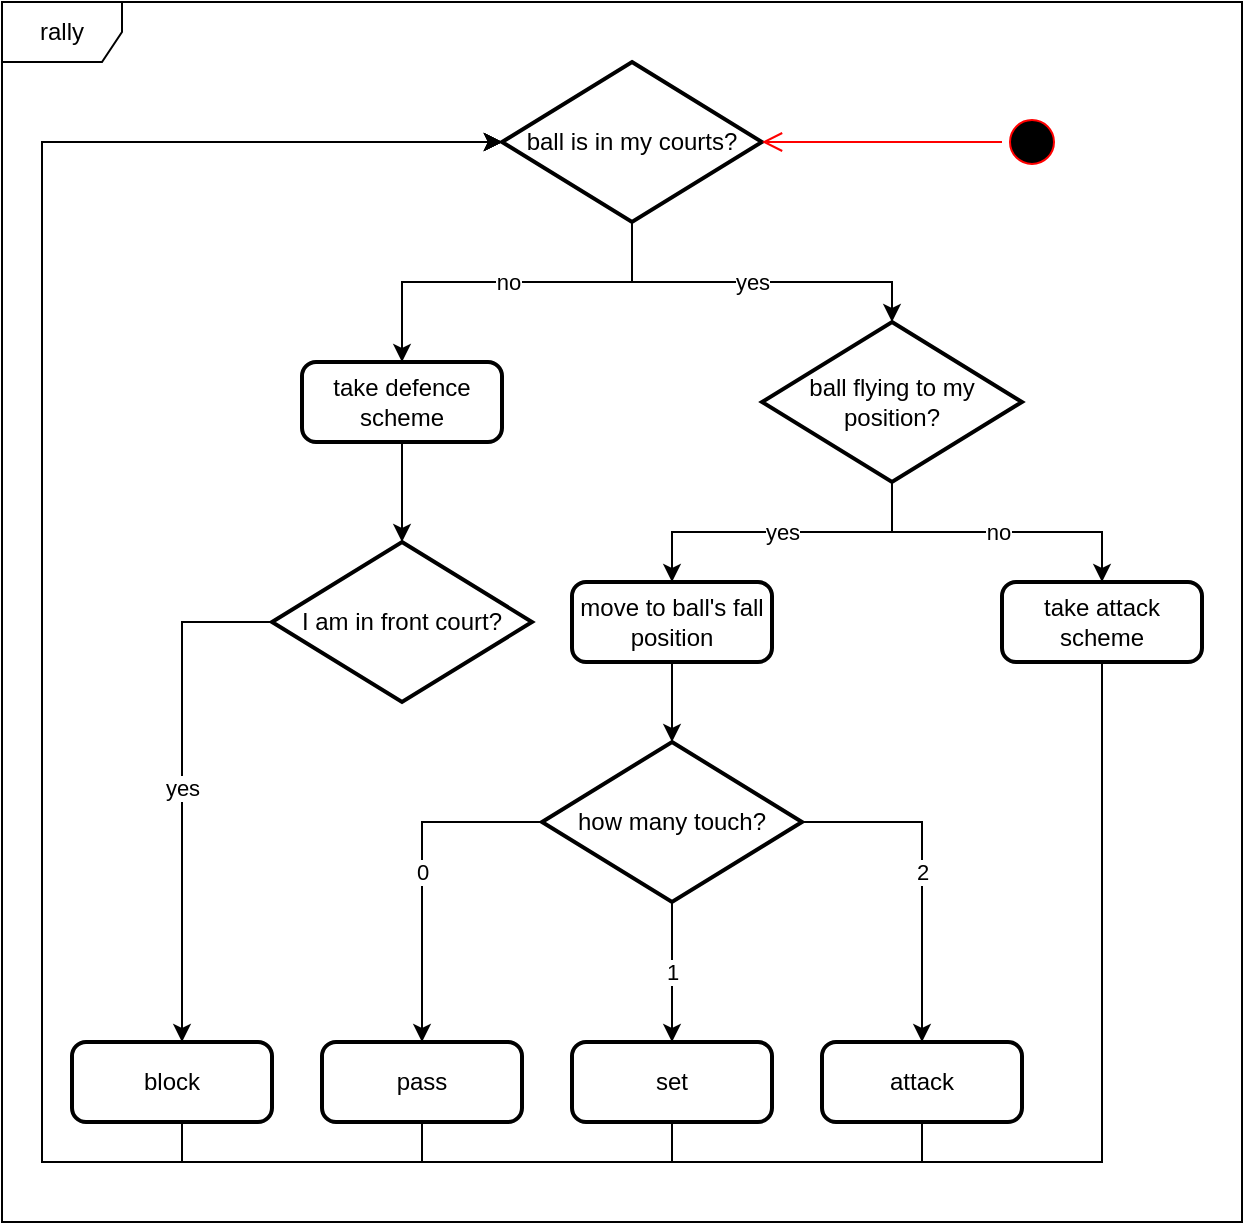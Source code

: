 <mxfile pages="1" version="11.2.5" type="device"><diagram id="eKWF7RJXT1cke-6vsnJ0" name="Page-1"><mxGraphModel dx="1502" dy="644" grid="1" gridSize="10" guides="1" tooltips="1" connect="1" arrows="1" fold="1" page="0" pageScale="1" pageWidth="827" pageHeight="1169" math="0" shadow="0"><root><mxCell id="0"/><mxCell id="1" parent="0"/><mxCell id="Ck7tO_PgvUv4vr6AzTIq-21" value="rally" style="shape=umlFrame;whiteSpace=wrap;html=1;" parent="1" vertex="1"><mxGeometry x="-260" width="620" height="610" as="geometry"/></mxCell><mxCell id="iUjWre-iTWh2z_IjAO6Z-2" value="ball flying to my position?" style="strokeWidth=2;html=1;shape=mxgraph.flowchart.decision;whiteSpace=wrap;" parent="1" vertex="1"><mxGeometry x="120" y="160" width="130" height="80" as="geometry"/></mxCell><mxCell id="iUjWre-iTWh2z_IjAO6Z-3" value="take defence scheme" style="rounded=1;whiteSpace=wrap;html=1;absoluteArcSize=1;arcSize=14;strokeWidth=2;" parent="1" vertex="1"><mxGeometry x="-110" y="180" width="100" height="40" as="geometry"/></mxCell><mxCell id="iUjWre-iTWh2z_IjAO6Z-4" value="move to ball's fall position" style="rounded=1;whiteSpace=wrap;html=1;absoluteArcSize=1;arcSize=14;strokeWidth=2;" parent="1" vertex="1"><mxGeometry x="25" y="290" width="100" height="40" as="geometry"/></mxCell><mxCell id="iUjWre-iTWh2z_IjAO6Z-6" value="how many touch?" style="strokeWidth=2;html=1;shape=mxgraph.flowchart.decision;whiteSpace=wrap;" parent="1" vertex="1"><mxGeometry x="10" y="370" width="130" height="80" as="geometry"/></mxCell><mxCell id="iUjWre-iTWh2z_IjAO6Z-7" value="pass" style="rounded=1;whiteSpace=wrap;html=1;absoluteArcSize=1;arcSize=14;strokeWidth=2;" parent="1" vertex="1"><mxGeometry x="-100" y="520" width="100" height="40" as="geometry"/></mxCell><mxCell id="iUjWre-iTWh2z_IjAO6Z-8" value="set" style="rounded=1;whiteSpace=wrap;html=1;absoluteArcSize=1;arcSize=14;strokeWidth=2;" parent="1" vertex="1"><mxGeometry x="25" y="520" width="100" height="40" as="geometry"/></mxCell><mxCell id="iUjWre-iTWh2z_IjAO6Z-9" value="attack" style="rounded=1;whiteSpace=wrap;html=1;absoluteArcSize=1;arcSize=14;strokeWidth=2;" parent="1" vertex="1"><mxGeometry x="150" y="520" width="100" height="40" as="geometry"/></mxCell><mxCell id="iUjWre-iTWh2z_IjAO6Z-10" value="0" style="endArrow=classic;html=1;edgeStyle=orthogonalEdgeStyle;rounded=0;" parent="1" source="iUjWre-iTWh2z_IjAO6Z-6" target="iUjWre-iTWh2z_IjAO6Z-7" edge="1"><mxGeometry width="50" height="50" relative="1" as="geometry"><mxPoint x="-100" y="630" as="sourcePoint"/><mxPoint x="-50" y="580" as="targetPoint"/></mxGeometry></mxCell><mxCell id="iUjWre-iTWh2z_IjAO6Z-11" value="1" style="endArrow=classic;html=1;edgeStyle=orthogonalEdgeStyle;rounded=0;" parent="1" source="iUjWre-iTWh2z_IjAO6Z-6" target="iUjWre-iTWh2z_IjAO6Z-8" edge="1"><mxGeometry width="50" height="50" relative="1" as="geometry"><mxPoint x="-100" y="630" as="sourcePoint"/><mxPoint x="-50" y="580" as="targetPoint"/></mxGeometry></mxCell><mxCell id="iUjWre-iTWh2z_IjAO6Z-12" value="2" style="endArrow=classic;html=1;edgeStyle=orthogonalEdgeStyle;rounded=0;" parent="1" source="iUjWre-iTWh2z_IjAO6Z-6" target="iUjWre-iTWh2z_IjAO6Z-9" edge="1"><mxGeometry width="50" height="50" relative="1" as="geometry"><mxPoint x="-110" y="710" as="sourcePoint"/><mxPoint x="-60" y="660" as="targetPoint"/></mxGeometry></mxCell><mxCell id="iUjWre-iTWh2z_IjAO6Z-13" value="" style="endArrow=classic;html=1;rounded=0;edgeStyle=orthogonalEdgeStyle;" parent="1" source="iUjWre-iTWh2z_IjAO6Z-4" target="iUjWre-iTWh2z_IjAO6Z-6" edge="1"><mxGeometry width="50" height="50" relative="1" as="geometry"><mxPoint x="-100" y="630" as="sourcePoint"/><mxPoint x="-50" y="580" as="targetPoint"/></mxGeometry></mxCell><mxCell id="iUjWre-iTWh2z_IjAO6Z-14" value="yes" style="endArrow=classic;html=1;rounded=0;edgeStyle=orthogonalEdgeStyle;" parent="1" source="iUjWre-iTWh2z_IjAO6Z-2" target="iUjWre-iTWh2z_IjAO6Z-4" edge="1"><mxGeometry width="50" height="50" relative="1" as="geometry"><mxPoint x="-100" y="630" as="sourcePoint"/><mxPoint x="-50" y="580" as="targetPoint"/></mxGeometry></mxCell><mxCell id="Ck7tO_PgvUv4vr6AzTIq-4" value="ball is in my courts?" style="strokeWidth=2;html=1;shape=mxgraph.flowchart.decision;whiteSpace=wrap;" parent="1" vertex="1"><mxGeometry x="-10" y="30" width="130" height="80" as="geometry"/></mxCell><mxCell id="Ck7tO_PgvUv4vr6AzTIq-5" value="yes" style="endArrow=classic;html=1;rounded=0;edgeStyle=orthogonalEdgeStyle;" parent="1" source="Ck7tO_PgvUv4vr6AzTIq-4" target="iUjWre-iTWh2z_IjAO6Z-2" edge="1"><mxGeometry width="50" height="50" relative="1" as="geometry"><mxPoint x="-100" y="630" as="sourcePoint"/><mxPoint x="-50" y="580" as="targetPoint"/><Array as="points"><mxPoint x="55" y="140"/><mxPoint x="185" y="140"/></Array></mxGeometry></mxCell><mxCell id="Ck7tO_PgvUv4vr6AzTIq-7" value="no" style="endArrow=classic;html=1;edgeStyle=orthogonalEdgeStyle;rounded=0;" parent="1" source="Ck7tO_PgvUv4vr6AzTIq-4" target="iUjWre-iTWh2z_IjAO6Z-3" edge="1"><mxGeometry width="50" height="50" relative="1" as="geometry"><mxPoint x="-110" y="630" as="sourcePoint"/><mxPoint x="-60" y="580" as="targetPoint"/><Array as="points"><mxPoint x="55" y="140"/><mxPoint x="-60" y="140"/></Array></mxGeometry></mxCell><mxCell id="Ck7tO_PgvUv4vr6AzTIq-8" value="take attack scheme" style="rounded=1;whiteSpace=wrap;html=1;absoluteArcSize=1;arcSize=14;strokeWidth=2;" parent="1" vertex="1"><mxGeometry x="240" y="290" width="100" height="40" as="geometry"/></mxCell><mxCell id="Ck7tO_PgvUv4vr6AzTIq-9" value="no" style="endArrow=classic;html=1;rounded=0;edgeStyle=orthogonalEdgeStyle;" parent="1" source="iUjWre-iTWh2z_IjAO6Z-2" target="Ck7tO_PgvUv4vr6AzTIq-8" edge="1"><mxGeometry width="50" height="50" relative="1" as="geometry"><mxPoint x="-110" y="630" as="sourcePoint"/><mxPoint x="-60" y="580" as="targetPoint"/></mxGeometry></mxCell><mxCell id="Ck7tO_PgvUv4vr6AzTIq-10" value="I am in front court?" style="strokeWidth=2;html=1;shape=mxgraph.flowchart.decision;whiteSpace=wrap;" parent="1" vertex="1"><mxGeometry x="-125" y="270" width="130" height="80" as="geometry"/></mxCell><mxCell id="Ck7tO_PgvUv4vr6AzTIq-11" value="" style="endArrow=classic;html=1;rounded=0;edgeStyle=orthogonalEdgeStyle;" parent="1" source="iUjWre-iTWh2z_IjAO6Z-3" target="Ck7tO_PgvUv4vr6AzTIq-10" edge="1"><mxGeometry width="50" height="50" relative="1" as="geometry"><mxPoint x="-130" y="630" as="sourcePoint"/><mxPoint x="-80" y="580" as="targetPoint"/></mxGeometry></mxCell><mxCell id="Ck7tO_PgvUv4vr6AzTIq-12" value="block" style="rounded=1;whiteSpace=wrap;html=1;absoluteArcSize=1;arcSize=14;strokeWidth=2;" parent="1" vertex="1"><mxGeometry x="-225" y="520" width="100" height="40" as="geometry"/></mxCell><mxCell id="Ck7tO_PgvUv4vr6AzTIq-13" value="yes" style="endArrow=classic;html=1;rounded=0;edgeStyle=orthogonalEdgeStyle;" parent="1" source="Ck7tO_PgvUv4vr6AzTIq-10" target="Ck7tO_PgvUv4vr6AzTIq-12" edge="1"><mxGeometry width="50" height="50" relative="1" as="geometry"><mxPoint x="-220" y="630" as="sourcePoint"/><mxPoint x="-170" y="580" as="targetPoint"/><Array as="points"><mxPoint x="-170" y="310"/></Array></mxGeometry></mxCell><mxCell id="Ck7tO_PgvUv4vr6AzTIq-15" value="" style="endArrow=classic;html=1;rounded=0;edgeStyle=orthogonalEdgeStyle;" parent="1" source="Ck7tO_PgvUv4vr6AzTIq-12" target="Ck7tO_PgvUv4vr6AzTIq-4" edge="1"><mxGeometry width="50" height="50" relative="1" as="geometry"><mxPoint x="-230" y="630" as="sourcePoint"/><mxPoint x="-180" y="580" as="targetPoint"/><Array as="points"><mxPoint x="-170" y="580"/><mxPoint x="-240" y="580"/><mxPoint x="-240" y="70"/></Array></mxGeometry></mxCell><mxCell id="Ck7tO_PgvUv4vr6AzTIq-16" value="" style="endArrow=classic;html=1;rounded=0;edgeStyle=orthogonalEdgeStyle;" parent="1" source="iUjWre-iTWh2z_IjAO6Z-7" target="Ck7tO_PgvUv4vr6AzTIq-4" edge="1"><mxGeometry width="50" height="50" relative="1" as="geometry"><mxPoint x="-250" y="630" as="sourcePoint"/><mxPoint x="-200" y="580" as="targetPoint"/><Array as="points"><mxPoint x="-50" y="580"/><mxPoint x="-240" y="580"/><mxPoint x="-240" y="70"/></Array></mxGeometry></mxCell><mxCell id="Ck7tO_PgvUv4vr6AzTIq-17" value="" style="endArrow=classic;html=1;rounded=0;edgeStyle=orthogonalEdgeStyle;" parent="1" source="iUjWre-iTWh2z_IjAO6Z-8" target="Ck7tO_PgvUv4vr6AzTIq-4" edge="1"><mxGeometry width="50" height="50" relative="1" as="geometry"><mxPoint x="-250" y="660" as="sourcePoint"/><mxPoint x="-200" y="610" as="targetPoint"/><Array as="points"><mxPoint x="75" y="580"/><mxPoint x="-240" y="580"/><mxPoint x="-240" y="70"/></Array></mxGeometry></mxCell><mxCell id="Ck7tO_PgvUv4vr6AzTIq-18" value="" style="endArrow=classic;html=1;rounded=0;edgeStyle=orthogonalEdgeStyle;" parent="1" source="iUjWre-iTWh2z_IjAO6Z-9" target="Ck7tO_PgvUv4vr6AzTIq-4" edge="1"><mxGeometry width="50" height="50" relative="1" as="geometry"><mxPoint x="-250" y="660" as="sourcePoint"/><mxPoint x="-200" y="610" as="targetPoint"/><Array as="points"><mxPoint x="200" y="580"/><mxPoint x="-240" y="580"/><mxPoint x="-240" y="70"/></Array></mxGeometry></mxCell><mxCell id="Ck7tO_PgvUv4vr6AzTIq-19" value="" style="endArrow=classic;html=1;rounded=0;edgeStyle=orthogonalEdgeStyle;" parent="1" source="Ck7tO_PgvUv4vr6AzTIq-8" target="Ck7tO_PgvUv4vr6AzTIq-4" edge="1"><mxGeometry width="50" height="50" relative="1" as="geometry"><mxPoint x="-250" y="660" as="sourcePoint"/><mxPoint x="-200" y="610" as="targetPoint"/><Array as="points"><mxPoint x="290" y="580"/><mxPoint x="-240" y="580"/><mxPoint x="-240" y="70"/></Array></mxGeometry></mxCell><mxCell id="WEdASLVPeg8-vBGGi1UE-1" value="" style="ellipse;html=1;shape=startState;fillColor=#000000;strokeColor=#ff0000;" vertex="1" parent="1"><mxGeometry x="240" y="55" width="30" height="30" as="geometry"/></mxCell><mxCell id="WEdASLVPeg8-vBGGi1UE-2" value="" style="edgeStyle=orthogonalEdgeStyle;html=1;verticalAlign=bottom;endArrow=open;endSize=8;strokeColor=#ff0000;rounded=0;" edge="1" source="WEdASLVPeg8-vBGGi1UE-1" parent="1" target="Ck7tO_PgvUv4vr6AzTIq-4"><mxGeometry relative="1" as="geometry"><mxPoint x="250" y="135" as="targetPoint"/></mxGeometry></mxCell></root></mxGraphModel></diagram></mxfile>